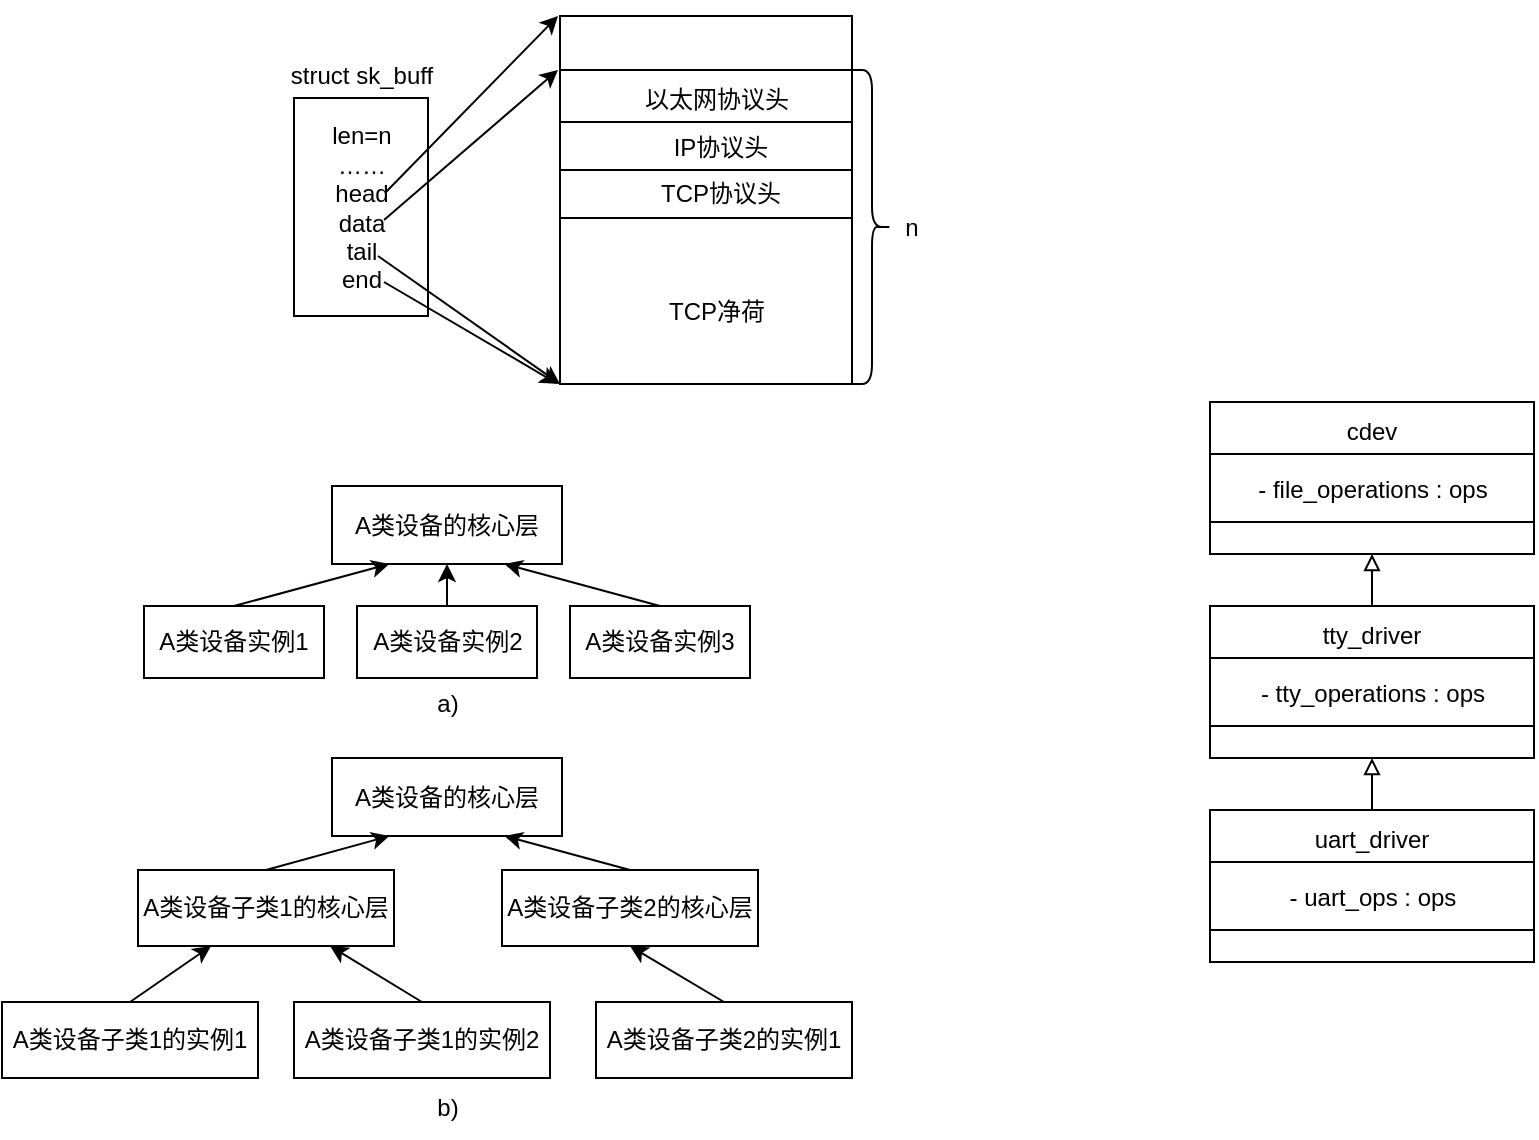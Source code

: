 <mxfile version="24.4.9" type="github">
  <diagram name="第 1 页" id="yYZ-SPm4oYmW-MQHjaNw">
    <mxGraphModel dx="906" dy="605" grid="0" gridSize="10" guides="1" tooltips="1" connect="1" arrows="1" fold="1" page="1" pageScale="1" pageWidth="1169" pageHeight="827" math="0" shadow="0">
      <root>
        <mxCell id="0" />
        <mxCell id="1" parent="0" />
        <mxCell id="1xG8v3itKe0TzVxBgz0c-1" value="" style="whiteSpace=wrap;html=1;" parent="1" vertex="1">
          <mxGeometry x="332" y="142" width="146" height="184" as="geometry" />
        </mxCell>
        <mxCell id="1xG8v3itKe0TzVxBgz0c-17" value="" style="whiteSpace=wrap;html=1;" parent="1" vertex="1">
          <mxGeometry x="199" y="183" width="67" height="109" as="geometry" />
        </mxCell>
        <mxCell id="1xG8v3itKe0TzVxBgz0c-18" value="len=n&lt;div&gt;……&lt;/div&gt;&lt;div&gt;head&lt;/div&gt;&lt;div&gt;data&lt;/div&gt;&lt;div&gt;tail&lt;/div&gt;&lt;div&gt;end&lt;/div&gt;" style="text;html=1;align=center;verticalAlign=middle;whiteSpace=wrap;rounded=0;" parent="1" vertex="1">
          <mxGeometry x="202.5" y="222.5" width="60" height="30" as="geometry" />
        </mxCell>
        <mxCell id="1xG8v3itKe0TzVxBgz0c-19" value="" style="endArrow=classic;html=1;rounded=0;" parent="1" edge="1">
          <mxGeometry width="50" height="50" relative="1" as="geometry">
            <mxPoint x="245" y="230" as="sourcePoint" />
            <mxPoint x="331" y="142" as="targetPoint" />
          </mxGeometry>
        </mxCell>
        <mxCell id="1xG8v3itKe0TzVxBgz0c-20" value="" style="endArrow=classic;html=1;rounded=0;" parent="1" edge="1">
          <mxGeometry width="50" height="50" relative="1" as="geometry">
            <mxPoint x="244" y="244" as="sourcePoint" />
            <mxPoint x="331" y="169" as="targetPoint" />
          </mxGeometry>
        </mxCell>
        <mxCell id="1xG8v3itKe0TzVxBgz0c-24" value="" style="endArrow=classic;html=1;rounded=0;" parent="1" edge="1">
          <mxGeometry width="50" height="50" relative="1" as="geometry">
            <mxPoint x="244" y="275" as="sourcePoint" />
            <mxPoint x="331" y="326" as="targetPoint" />
          </mxGeometry>
        </mxCell>
        <mxCell id="1xG8v3itKe0TzVxBgz0c-25" value="" style="shape=curlyBracket;whiteSpace=wrap;html=1;rounded=1;flipH=1;labelPosition=right;verticalLabelPosition=middle;align=left;verticalAlign=middle;" parent="1" vertex="1">
          <mxGeometry x="478" y="169" width="20" height="157" as="geometry" />
        </mxCell>
        <mxCell id="1xG8v3itKe0TzVxBgz0c-26" value="n" style="text;html=1;align=center;verticalAlign=middle;whiteSpace=wrap;rounded=0;" parent="1" vertex="1">
          <mxGeometry x="478" y="232.5" width="60" height="30" as="geometry" />
        </mxCell>
        <mxCell id="1xG8v3itKe0TzVxBgz0c-27" value="struct sk_buff" style="text;html=1;align=center;verticalAlign=middle;whiteSpace=wrap;rounded=0;" parent="1" vertex="1">
          <mxGeometry x="190.5" y="157" width="84" height="30" as="geometry" />
        </mxCell>
        <mxCell id="1xG8v3itKe0TzVxBgz0c-28" value="" style="endArrow=none;html=1;rounded=0;entryX=1;entryY=0.75;entryDx=0;entryDy=0;arcSize=0;exitX=0;exitY=0.75;exitDx=0;exitDy=0;" parent="1" edge="1">
          <mxGeometry width="50" height="50" relative="1" as="geometry">
            <mxPoint x="332" y="243" as="sourcePoint" />
            <mxPoint x="478" y="243" as="targetPoint" />
          </mxGeometry>
        </mxCell>
        <mxCell id="1xG8v3itKe0TzVxBgz0c-29" value="" style="endArrow=none;html=1;rounded=0;entryX=1;entryY=0.75;entryDx=0;entryDy=0;arcSize=0;exitX=0;exitY=0.75;exitDx=0;exitDy=0;" parent="1" edge="1">
          <mxGeometry width="50" height="50" relative="1" as="geometry">
            <mxPoint x="332" y="195" as="sourcePoint" />
            <mxPoint x="478" y="195" as="targetPoint" />
          </mxGeometry>
        </mxCell>
        <mxCell id="1xG8v3itKe0TzVxBgz0c-34" value="" style="endArrow=classic;html=1;rounded=0;entryX=0;entryY=1;entryDx=0;entryDy=0;" parent="1" target="1xG8v3itKe0TzVxBgz0c-1" edge="1">
          <mxGeometry width="50" height="50" relative="1" as="geometry">
            <mxPoint x="241" y="262" as="sourcePoint" />
            <mxPoint x="330" y="323" as="targetPoint" />
          </mxGeometry>
        </mxCell>
        <mxCell id="1xG8v3itKe0TzVxBgz0c-35" value="" style="endArrow=none;html=1;rounded=0;entryX=1;entryY=0.75;entryDx=0;entryDy=0;arcSize=0;exitX=0;exitY=0.75;exitDx=0;exitDy=0;" parent="1" edge="1">
          <mxGeometry width="50" height="50" relative="1" as="geometry">
            <mxPoint x="332" y="169" as="sourcePoint" />
            <mxPoint x="478" y="169" as="targetPoint" />
          </mxGeometry>
        </mxCell>
        <mxCell id="1xG8v3itKe0TzVxBgz0c-36" value="" style="endArrow=none;html=1;rounded=0;entryX=1;entryY=0.75;entryDx=0;entryDy=0;arcSize=0;exitX=0;exitY=0.75;exitDx=0;exitDy=0;" parent="1" edge="1">
          <mxGeometry width="50" height="50" relative="1" as="geometry">
            <mxPoint x="332" y="219.0" as="sourcePoint" />
            <mxPoint x="478" y="219.0" as="targetPoint" />
          </mxGeometry>
        </mxCell>
        <mxCell id="1xG8v3itKe0TzVxBgz0c-37" value="以太网协议头" style="text;html=1;align=center;verticalAlign=middle;whiteSpace=wrap;rounded=0;" parent="1" vertex="1">
          <mxGeometry x="372" y="168.5" width="77" height="30" as="geometry" />
        </mxCell>
        <mxCell id="1xG8v3itKe0TzVxBgz0c-38" value="IP协议头" style="text;html=1;align=center;verticalAlign=middle;whiteSpace=wrap;rounded=0;" parent="1" vertex="1">
          <mxGeometry x="374" y="192.5" width="77" height="30" as="geometry" />
        </mxCell>
        <mxCell id="1xG8v3itKe0TzVxBgz0c-39" value="TCP协议头" style="text;html=1;align=center;verticalAlign=middle;whiteSpace=wrap;rounded=0;" parent="1" vertex="1">
          <mxGeometry x="374" y="216" width="77" height="30" as="geometry" />
        </mxCell>
        <mxCell id="1xG8v3itKe0TzVxBgz0c-40" value="TCP净荷" style="text;html=1;align=center;verticalAlign=middle;whiteSpace=wrap;rounded=0;" parent="1" vertex="1">
          <mxGeometry x="372" y="275" width="77" height="30" as="geometry" />
        </mxCell>
        <mxCell id="3axxUkgNKy4wt6qZ3K-I-1" value="" style="rounded=0;whiteSpace=wrap;html=1;" vertex="1" parent="1">
          <mxGeometry x="657" y="335" width="162" height="76" as="geometry" />
        </mxCell>
        <mxCell id="3axxUkgNKy4wt6qZ3K-I-2" value="" style="endArrow=none;html=1;rounded=0;entryX=1;entryY=0.25;entryDx=0;entryDy=0;exitX=0;exitY=0.25;exitDx=0;exitDy=0;" edge="1" parent="1">
          <mxGeometry width="50" height="50" relative="1" as="geometry">
            <mxPoint x="657" y="361" as="sourcePoint" />
            <mxPoint x="819" y="361" as="targetPoint" />
          </mxGeometry>
        </mxCell>
        <mxCell id="3axxUkgNKy4wt6qZ3K-I-3" value="" style="endArrow=none;html=1;rounded=0;entryX=1;entryY=0.25;entryDx=0;entryDy=0;exitX=0;exitY=0.25;exitDx=0;exitDy=0;" edge="1" parent="1">
          <mxGeometry width="50" height="50" relative="1" as="geometry">
            <mxPoint x="657" y="395" as="sourcePoint" />
            <mxPoint x="819" y="395" as="targetPoint" />
          </mxGeometry>
        </mxCell>
        <mxCell id="3axxUkgNKy4wt6qZ3K-I-4" value="cdev" style="text;html=1;align=center;verticalAlign=middle;whiteSpace=wrap;rounded=0;" vertex="1" parent="1">
          <mxGeometry x="708" y="335" width="60" height="30" as="geometry" />
        </mxCell>
        <mxCell id="3axxUkgNKy4wt6qZ3K-I-5" value="- file_operations : ops" style="text;html=1;align=center;verticalAlign=middle;whiteSpace=wrap;rounded=0;" vertex="1" parent="1">
          <mxGeometry x="678.5" y="365" width="119" height="27" as="geometry" />
        </mxCell>
        <mxCell id="3axxUkgNKy4wt6qZ3K-I-6" value="" style="rounded=0;whiteSpace=wrap;html=1;" vertex="1" parent="1">
          <mxGeometry x="657" y="437" width="162" height="76" as="geometry" />
        </mxCell>
        <mxCell id="3axxUkgNKy4wt6qZ3K-I-7" value="" style="endArrow=none;html=1;rounded=0;entryX=1;entryY=0.25;entryDx=0;entryDy=0;exitX=0;exitY=0.25;exitDx=0;exitDy=0;" edge="1" parent="1">
          <mxGeometry width="50" height="50" relative="1" as="geometry">
            <mxPoint x="657" y="463" as="sourcePoint" />
            <mxPoint x="819" y="463" as="targetPoint" />
          </mxGeometry>
        </mxCell>
        <mxCell id="3axxUkgNKy4wt6qZ3K-I-8" value="" style="endArrow=none;html=1;rounded=0;entryX=1;entryY=0.25;entryDx=0;entryDy=0;exitX=0;exitY=0.25;exitDx=0;exitDy=0;" edge="1" parent="1">
          <mxGeometry width="50" height="50" relative="1" as="geometry">
            <mxPoint x="657" y="497" as="sourcePoint" />
            <mxPoint x="819" y="497" as="targetPoint" />
          </mxGeometry>
        </mxCell>
        <mxCell id="3axxUkgNKy4wt6qZ3K-I-18" style="edgeStyle=orthogonalEdgeStyle;rounded=0;orthogonalLoop=1;jettySize=auto;html=1;exitX=0.5;exitY=0;exitDx=0;exitDy=0;entryX=0.5;entryY=1;entryDx=0;entryDy=0;endArrow=block;endFill=0;" edge="1" parent="1" source="3axxUkgNKy4wt6qZ3K-I-9" target="3axxUkgNKy4wt6qZ3K-I-1">
          <mxGeometry relative="1" as="geometry" />
        </mxCell>
        <mxCell id="3axxUkgNKy4wt6qZ3K-I-9" value="tty_driver" style="text;html=1;align=center;verticalAlign=middle;whiteSpace=wrap;rounded=0;" vertex="1" parent="1">
          <mxGeometry x="708" y="437" width="60" height="30" as="geometry" />
        </mxCell>
        <mxCell id="3axxUkgNKy4wt6qZ3K-I-10" value="- tty_operations : ops" style="text;html=1;align=center;verticalAlign=middle;whiteSpace=wrap;rounded=0;" vertex="1" parent="1">
          <mxGeometry x="678.5" y="467" width="119" height="27" as="geometry" />
        </mxCell>
        <mxCell id="3axxUkgNKy4wt6qZ3K-I-11" value="" style="rounded=0;whiteSpace=wrap;html=1;" vertex="1" parent="1">
          <mxGeometry x="657" y="539" width="162" height="76" as="geometry" />
        </mxCell>
        <mxCell id="3axxUkgNKy4wt6qZ3K-I-12" value="" style="endArrow=none;html=1;rounded=0;entryX=1;entryY=0.25;entryDx=0;entryDy=0;exitX=0;exitY=0.25;exitDx=0;exitDy=0;" edge="1" parent="1">
          <mxGeometry width="50" height="50" relative="1" as="geometry">
            <mxPoint x="657" y="565" as="sourcePoint" />
            <mxPoint x="819" y="565" as="targetPoint" />
          </mxGeometry>
        </mxCell>
        <mxCell id="3axxUkgNKy4wt6qZ3K-I-13" value="" style="endArrow=none;html=1;rounded=0;entryX=1;entryY=0.25;entryDx=0;entryDy=0;exitX=0;exitY=0.25;exitDx=0;exitDy=0;" edge="1" parent="1">
          <mxGeometry width="50" height="50" relative="1" as="geometry">
            <mxPoint x="657" y="599" as="sourcePoint" />
            <mxPoint x="819" y="599" as="targetPoint" />
          </mxGeometry>
        </mxCell>
        <mxCell id="3axxUkgNKy4wt6qZ3K-I-17" style="edgeStyle=orthogonalEdgeStyle;rounded=0;orthogonalLoop=1;jettySize=auto;html=1;exitX=0.5;exitY=0;exitDx=0;exitDy=0;entryX=0.5;entryY=1;entryDx=0;entryDy=0;endArrow=block;endFill=0;" edge="1" parent="1" source="3axxUkgNKy4wt6qZ3K-I-14" target="3axxUkgNKy4wt6qZ3K-I-6">
          <mxGeometry relative="1" as="geometry" />
        </mxCell>
        <mxCell id="3axxUkgNKy4wt6qZ3K-I-14" value="uart_driver" style="text;html=1;align=center;verticalAlign=middle;whiteSpace=wrap;rounded=0;" vertex="1" parent="1">
          <mxGeometry x="708" y="539" width="60" height="30" as="geometry" />
        </mxCell>
        <mxCell id="3axxUkgNKy4wt6qZ3K-I-15" value="- uart_ops : ops" style="text;html=1;align=center;verticalAlign=middle;whiteSpace=wrap;rounded=0;" vertex="1" parent="1">
          <mxGeometry x="678.5" y="569" width="119" height="27" as="geometry" />
        </mxCell>
        <mxCell id="3axxUkgNKy4wt6qZ3K-I-19" value="A类设备的核心层" style="rounded=0;whiteSpace=wrap;html=1;" vertex="1" parent="1">
          <mxGeometry x="218" y="377" width="115" height="39" as="geometry" />
        </mxCell>
        <mxCell id="3axxUkgNKy4wt6qZ3K-I-36" style="rounded=0;orthogonalLoop=1;jettySize=auto;html=1;exitX=0.5;exitY=0;exitDx=0;exitDy=0;entryX=0.25;entryY=1;entryDx=0;entryDy=0;" edge="1" parent="1" source="3axxUkgNKy4wt6qZ3K-I-20" target="3axxUkgNKy4wt6qZ3K-I-19">
          <mxGeometry relative="1" as="geometry" />
        </mxCell>
        <mxCell id="3axxUkgNKy4wt6qZ3K-I-20" value="A类设备实例1" style="rounded=0;whiteSpace=wrap;html=1;" vertex="1" parent="1">
          <mxGeometry x="124" y="437" width="90" height="36" as="geometry" />
        </mxCell>
        <mxCell id="3axxUkgNKy4wt6qZ3K-I-37" style="edgeStyle=orthogonalEdgeStyle;rounded=0;orthogonalLoop=1;jettySize=auto;html=1;exitX=0.5;exitY=0;exitDx=0;exitDy=0;" edge="1" parent="1" source="3axxUkgNKy4wt6qZ3K-I-21" target="3axxUkgNKy4wt6qZ3K-I-19">
          <mxGeometry relative="1" as="geometry" />
        </mxCell>
        <mxCell id="3axxUkgNKy4wt6qZ3K-I-21" value="A类设备实例2" style="rounded=0;whiteSpace=wrap;html=1;" vertex="1" parent="1">
          <mxGeometry x="230.5" y="437" width="90" height="36" as="geometry" />
        </mxCell>
        <mxCell id="3axxUkgNKy4wt6qZ3K-I-38" style="rounded=0;orthogonalLoop=1;jettySize=auto;html=1;exitX=0.5;exitY=0;exitDx=0;exitDy=0;entryX=0.75;entryY=1;entryDx=0;entryDy=0;" edge="1" parent="1" source="3axxUkgNKy4wt6qZ3K-I-22" target="3axxUkgNKy4wt6qZ3K-I-19">
          <mxGeometry relative="1" as="geometry" />
        </mxCell>
        <mxCell id="3axxUkgNKy4wt6qZ3K-I-22" value="A类设备实例3" style="rounded=0;whiteSpace=wrap;html=1;" vertex="1" parent="1">
          <mxGeometry x="337" y="437" width="90" height="36" as="geometry" />
        </mxCell>
        <mxCell id="3axxUkgNKy4wt6qZ3K-I-23" value="A类设备的核心层" style="rounded=0;whiteSpace=wrap;html=1;" vertex="1" parent="1">
          <mxGeometry x="218" y="513" width="115" height="39" as="geometry" />
        </mxCell>
        <mxCell id="3axxUkgNKy4wt6qZ3K-I-33" style="rounded=0;orthogonalLoop=1;jettySize=auto;html=1;entryX=0.25;entryY=1;entryDx=0;entryDy=0;" edge="1" parent="1" target="3axxUkgNKy4wt6qZ3K-I-23">
          <mxGeometry relative="1" as="geometry">
            <mxPoint x="185" y="569" as="sourcePoint" />
          </mxGeometry>
        </mxCell>
        <mxCell id="3axxUkgNKy4wt6qZ3K-I-24" value="A类设备子类1的核心层" style="rounded=0;whiteSpace=wrap;html=1;" vertex="1" parent="1">
          <mxGeometry x="121" y="569" width="128" height="38" as="geometry" />
        </mxCell>
        <mxCell id="3axxUkgNKy4wt6qZ3K-I-35" style="rounded=0;orthogonalLoop=1;jettySize=auto;html=1;exitX=0.5;exitY=0;exitDx=0;exitDy=0;entryX=0.75;entryY=1;entryDx=0;entryDy=0;" edge="1" parent="1" source="3axxUkgNKy4wt6qZ3K-I-25" target="3axxUkgNKy4wt6qZ3K-I-23">
          <mxGeometry relative="1" as="geometry" />
        </mxCell>
        <mxCell id="3axxUkgNKy4wt6qZ3K-I-25" value="A类设备子类2的核心层" style="rounded=0;whiteSpace=wrap;html=1;" vertex="1" parent="1">
          <mxGeometry x="303" y="569" width="128" height="38" as="geometry" />
        </mxCell>
        <mxCell id="3axxUkgNKy4wt6qZ3K-I-31" style="rounded=0;orthogonalLoop=1;jettySize=auto;html=1;exitX=0.5;exitY=0;exitDx=0;exitDy=0;entryX=0.75;entryY=1;entryDx=0;entryDy=0;" edge="1" parent="1" source="3axxUkgNKy4wt6qZ3K-I-27" target="3axxUkgNKy4wt6qZ3K-I-24">
          <mxGeometry relative="1" as="geometry" />
        </mxCell>
        <mxCell id="3axxUkgNKy4wt6qZ3K-I-27" value="A类设备子类1的实例2" style="rounded=0;whiteSpace=wrap;html=1;" vertex="1" parent="1">
          <mxGeometry x="199" y="635" width="128" height="38" as="geometry" />
        </mxCell>
        <mxCell id="3axxUkgNKy4wt6qZ3K-I-30" style="rounded=0;orthogonalLoop=1;jettySize=auto;html=1;exitX=0.5;exitY=0;exitDx=0;exitDy=0;" edge="1" parent="1" source="3axxUkgNKy4wt6qZ3K-I-28" target="3axxUkgNKy4wt6qZ3K-I-24">
          <mxGeometry relative="1" as="geometry" />
        </mxCell>
        <mxCell id="3axxUkgNKy4wt6qZ3K-I-28" value="A类设备子类1的实例1" style="rounded=0;whiteSpace=wrap;html=1;" vertex="1" parent="1">
          <mxGeometry x="53" y="635" width="128" height="38" as="geometry" />
        </mxCell>
        <mxCell id="3axxUkgNKy4wt6qZ3K-I-32" style="rounded=0;orthogonalLoop=1;jettySize=auto;html=1;exitX=0.5;exitY=0;exitDx=0;exitDy=0;entryX=0.5;entryY=1;entryDx=0;entryDy=0;" edge="1" parent="1" source="3axxUkgNKy4wt6qZ3K-I-29" target="3axxUkgNKy4wt6qZ3K-I-25">
          <mxGeometry relative="1" as="geometry" />
        </mxCell>
        <mxCell id="3axxUkgNKy4wt6qZ3K-I-29" value="A类设备子类2的实例1" style="rounded=0;whiteSpace=wrap;html=1;" vertex="1" parent="1">
          <mxGeometry x="350" y="635" width="128" height="38" as="geometry" />
        </mxCell>
        <mxCell id="3axxUkgNKy4wt6qZ3K-I-39" value="a)" style="text;html=1;align=center;verticalAlign=middle;whiteSpace=wrap;rounded=0;" vertex="1" parent="1">
          <mxGeometry x="246" y="471" width="60" height="30" as="geometry" />
        </mxCell>
        <mxCell id="3axxUkgNKy4wt6qZ3K-I-40" value="b)" style="text;html=1;align=center;verticalAlign=middle;whiteSpace=wrap;rounded=0;" vertex="1" parent="1">
          <mxGeometry x="245.5" y="673" width="60" height="30" as="geometry" />
        </mxCell>
      </root>
    </mxGraphModel>
  </diagram>
</mxfile>
